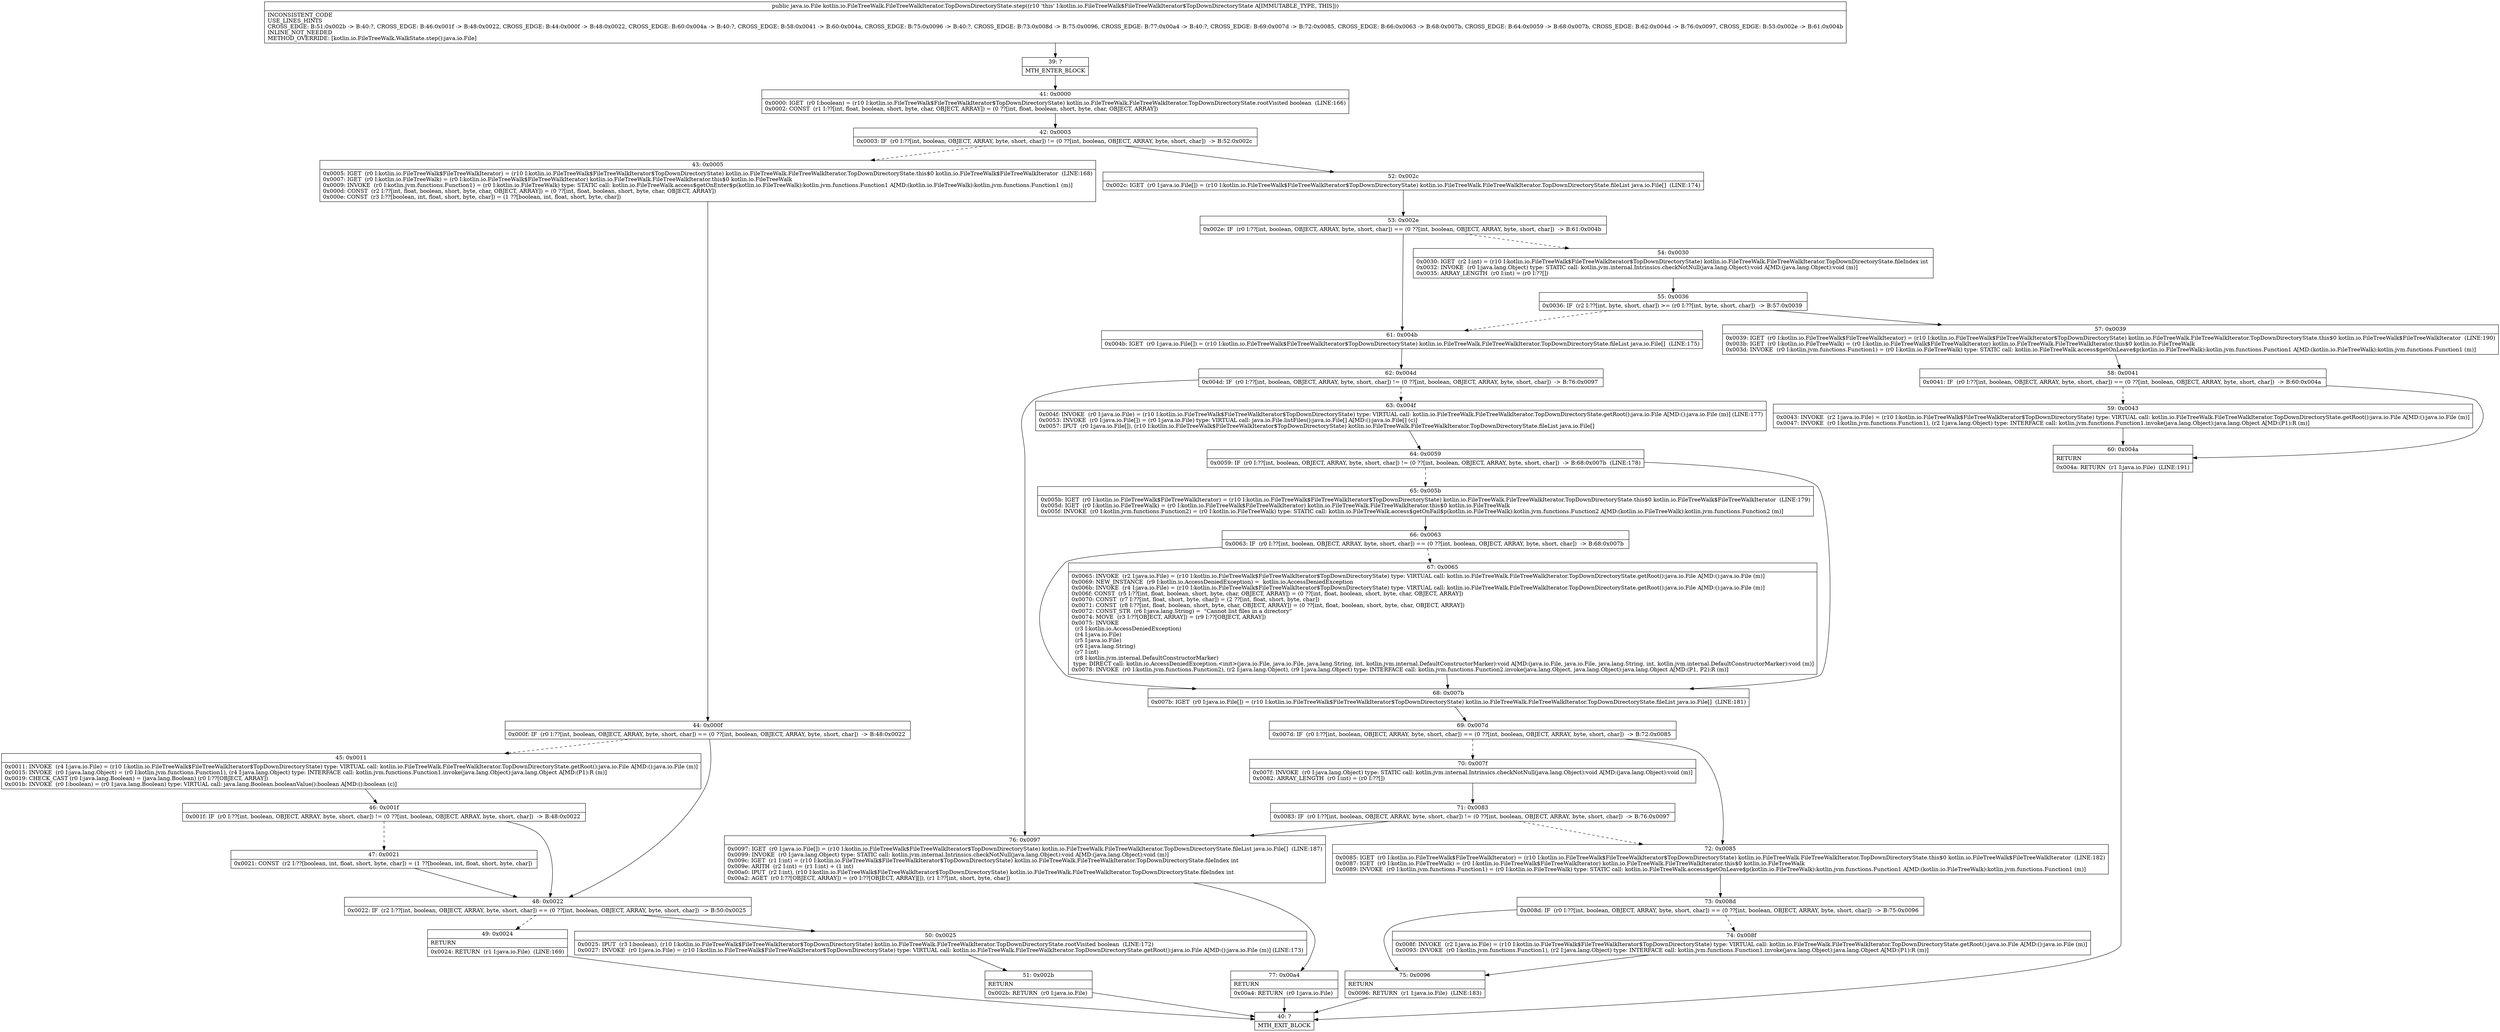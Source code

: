 digraph "CFG forkotlin.io.FileTreeWalk.FileTreeWalkIterator.TopDownDirectoryState.step()Ljava\/io\/File;" {
Node_39 [shape=record,label="{39\:\ ?|MTH_ENTER_BLOCK\l}"];
Node_41 [shape=record,label="{41\:\ 0x0000|0x0000: IGET  (r0 I:boolean) = (r10 I:kotlin.io.FileTreeWalk$FileTreeWalkIterator$TopDownDirectoryState) kotlin.io.FileTreeWalk.FileTreeWalkIterator.TopDownDirectoryState.rootVisited boolean  (LINE:166)\l0x0002: CONST  (r1 I:??[int, float, boolean, short, byte, char, OBJECT, ARRAY]) = (0 ??[int, float, boolean, short, byte, char, OBJECT, ARRAY]) \l}"];
Node_42 [shape=record,label="{42\:\ 0x0003|0x0003: IF  (r0 I:??[int, boolean, OBJECT, ARRAY, byte, short, char]) != (0 ??[int, boolean, OBJECT, ARRAY, byte, short, char])  \-\> B:52:0x002c \l}"];
Node_43 [shape=record,label="{43\:\ 0x0005|0x0005: IGET  (r0 I:kotlin.io.FileTreeWalk$FileTreeWalkIterator) = (r10 I:kotlin.io.FileTreeWalk$FileTreeWalkIterator$TopDownDirectoryState) kotlin.io.FileTreeWalk.FileTreeWalkIterator.TopDownDirectoryState.this$0 kotlin.io.FileTreeWalk$FileTreeWalkIterator  (LINE:168)\l0x0007: IGET  (r0 I:kotlin.io.FileTreeWalk) = (r0 I:kotlin.io.FileTreeWalk$FileTreeWalkIterator) kotlin.io.FileTreeWalk.FileTreeWalkIterator.this$0 kotlin.io.FileTreeWalk \l0x0009: INVOKE  (r0 I:kotlin.jvm.functions.Function1) = (r0 I:kotlin.io.FileTreeWalk) type: STATIC call: kotlin.io.FileTreeWalk.access$getOnEnter$p(kotlin.io.FileTreeWalk):kotlin.jvm.functions.Function1 A[MD:(kotlin.io.FileTreeWalk):kotlin.jvm.functions.Function1 (m)]\l0x000d: CONST  (r2 I:??[int, float, boolean, short, byte, char, OBJECT, ARRAY]) = (0 ??[int, float, boolean, short, byte, char, OBJECT, ARRAY]) \l0x000e: CONST  (r3 I:??[boolean, int, float, short, byte, char]) = (1 ??[boolean, int, float, short, byte, char]) \l}"];
Node_44 [shape=record,label="{44\:\ 0x000f|0x000f: IF  (r0 I:??[int, boolean, OBJECT, ARRAY, byte, short, char]) == (0 ??[int, boolean, OBJECT, ARRAY, byte, short, char])  \-\> B:48:0x0022 \l}"];
Node_45 [shape=record,label="{45\:\ 0x0011|0x0011: INVOKE  (r4 I:java.io.File) = (r10 I:kotlin.io.FileTreeWalk$FileTreeWalkIterator$TopDownDirectoryState) type: VIRTUAL call: kotlin.io.FileTreeWalk.FileTreeWalkIterator.TopDownDirectoryState.getRoot():java.io.File A[MD:():java.io.File (m)]\l0x0015: INVOKE  (r0 I:java.lang.Object) = (r0 I:kotlin.jvm.functions.Function1), (r4 I:java.lang.Object) type: INTERFACE call: kotlin.jvm.functions.Function1.invoke(java.lang.Object):java.lang.Object A[MD:(P1):R (m)]\l0x0019: CHECK_CAST (r0 I:java.lang.Boolean) = (java.lang.Boolean) (r0 I:??[OBJECT, ARRAY]) \l0x001b: INVOKE  (r0 I:boolean) = (r0 I:java.lang.Boolean) type: VIRTUAL call: java.lang.Boolean.booleanValue():boolean A[MD:():boolean (c)]\l}"];
Node_46 [shape=record,label="{46\:\ 0x001f|0x001f: IF  (r0 I:??[int, boolean, OBJECT, ARRAY, byte, short, char]) != (0 ??[int, boolean, OBJECT, ARRAY, byte, short, char])  \-\> B:48:0x0022 \l}"];
Node_47 [shape=record,label="{47\:\ 0x0021|0x0021: CONST  (r2 I:??[boolean, int, float, short, byte, char]) = (1 ??[boolean, int, float, short, byte, char]) \l}"];
Node_48 [shape=record,label="{48\:\ 0x0022|0x0022: IF  (r2 I:??[int, boolean, OBJECT, ARRAY, byte, short, char]) == (0 ??[int, boolean, OBJECT, ARRAY, byte, short, char])  \-\> B:50:0x0025 \l}"];
Node_49 [shape=record,label="{49\:\ 0x0024|RETURN\l|0x0024: RETURN  (r1 I:java.io.File)  (LINE:169)\l}"];
Node_40 [shape=record,label="{40\:\ ?|MTH_EXIT_BLOCK\l}"];
Node_50 [shape=record,label="{50\:\ 0x0025|0x0025: IPUT  (r3 I:boolean), (r10 I:kotlin.io.FileTreeWalk$FileTreeWalkIterator$TopDownDirectoryState) kotlin.io.FileTreeWalk.FileTreeWalkIterator.TopDownDirectoryState.rootVisited boolean  (LINE:172)\l0x0027: INVOKE  (r0 I:java.io.File) = (r10 I:kotlin.io.FileTreeWalk$FileTreeWalkIterator$TopDownDirectoryState) type: VIRTUAL call: kotlin.io.FileTreeWalk.FileTreeWalkIterator.TopDownDirectoryState.getRoot():java.io.File A[MD:():java.io.File (m)] (LINE:173)\l}"];
Node_51 [shape=record,label="{51\:\ 0x002b|RETURN\l|0x002b: RETURN  (r0 I:java.io.File) \l}"];
Node_52 [shape=record,label="{52\:\ 0x002c|0x002c: IGET  (r0 I:java.io.File[]) = (r10 I:kotlin.io.FileTreeWalk$FileTreeWalkIterator$TopDownDirectoryState) kotlin.io.FileTreeWalk.FileTreeWalkIterator.TopDownDirectoryState.fileList java.io.File[]  (LINE:174)\l}"];
Node_53 [shape=record,label="{53\:\ 0x002e|0x002e: IF  (r0 I:??[int, boolean, OBJECT, ARRAY, byte, short, char]) == (0 ??[int, boolean, OBJECT, ARRAY, byte, short, char])  \-\> B:61:0x004b \l}"];
Node_54 [shape=record,label="{54\:\ 0x0030|0x0030: IGET  (r2 I:int) = (r10 I:kotlin.io.FileTreeWalk$FileTreeWalkIterator$TopDownDirectoryState) kotlin.io.FileTreeWalk.FileTreeWalkIterator.TopDownDirectoryState.fileIndex int \l0x0032: INVOKE  (r0 I:java.lang.Object) type: STATIC call: kotlin.jvm.internal.Intrinsics.checkNotNull(java.lang.Object):void A[MD:(java.lang.Object):void (m)]\l0x0035: ARRAY_LENGTH  (r0 I:int) = (r0 I:??[]) \l}"];
Node_55 [shape=record,label="{55\:\ 0x0036|0x0036: IF  (r2 I:??[int, byte, short, char]) \>= (r0 I:??[int, byte, short, char])  \-\> B:57:0x0039 \l}"];
Node_57 [shape=record,label="{57\:\ 0x0039|0x0039: IGET  (r0 I:kotlin.io.FileTreeWalk$FileTreeWalkIterator) = (r10 I:kotlin.io.FileTreeWalk$FileTreeWalkIterator$TopDownDirectoryState) kotlin.io.FileTreeWalk.FileTreeWalkIterator.TopDownDirectoryState.this$0 kotlin.io.FileTreeWalk$FileTreeWalkIterator  (LINE:190)\l0x003b: IGET  (r0 I:kotlin.io.FileTreeWalk) = (r0 I:kotlin.io.FileTreeWalk$FileTreeWalkIterator) kotlin.io.FileTreeWalk.FileTreeWalkIterator.this$0 kotlin.io.FileTreeWalk \l0x003d: INVOKE  (r0 I:kotlin.jvm.functions.Function1) = (r0 I:kotlin.io.FileTreeWalk) type: STATIC call: kotlin.io.FileTreeWalk.access$getOnLeave$p(kotlin.io.FileTreeWalk):kotlin.jvm.functions.Function1 A[MD:(kotlin.io.FileTreeWalk):kotlin.jvm.functions.Function1 (m)]\l}"];
Node_58 [shape=record,label="{58\:\ 0x0041|0x0041: IF  (r0 I:??[int, boolean, OBJECT, ARRAY, byte, short, char]) == (0 ??[int, boolean, OBJECT, ARRAY, byte, short, char])  \-\> B:60:0x004a \l}"];
Node_59 [shape=record,label="{59\:\ 0x0043|0x0043: INVOKE  (r2 I:java.io.File) = (r10 I:kotlin.io.FileTreeWalk$FileTreeWalkIterator$TopDownDirectoryState) type: VIRTUAL call: kotlin.io.FileTreeWalk.FileTreeWalkIterator.TopDownDirectoryState.getRoot():java.io.File A[MD:():java.io.File (m)]\l0x0047: INVOKE  (r0 I:kotlin.jvm.functions.Function1), (r2 I:java.lang.Object) type: INTERFACE call: kotlin.jvm.functions.Function1.invoke(java.lang.Object):java.lang.Object A[MD:(P1):R (m)]\l}"];
Node_60 [shape=record,label="{60\:\ 0x004a|RETURN\l|0x004a: RETURN  (r1 I:java.io.File)  (LINE:191)\l}"];
Node_61 [shape=record,label="{61\:\ 0x004b|0x004b: IGET  (r0 I:java.io.File[]) = (r10 I:kotlin.io.FileTreeWalk$FileTreeWalkIterator$TopDownDirectoryState) kotlin.io.FileTreeWalk.FileTreeWalkIterator.TopDownDirectoryState.fileList java.io.File[]  (LINE:175)\l}"];
Node_62 [shape=record,label="{62\:\ 0x004d|0x004d: IF  (r0 I:??[int, boolean, OBJECT, ARRAY, byte, short, char]) != (0 ??[int, boolean, OBJECT, ARRAY, byte, short, char])  \-\> B:76:0x0097 \l}"];
Node_63 [shape=record,label="{63\:\ 0x004f|0x004f: INVOKE  (r0 I:java.io.File) = (r10 I:kotlin.io.FileTreeWalk$FileTreeWalkIterator$TopDownDirectoryState) type: VIRTUAL call: kotlin.io.FileTreeWalk.FileTreeWalkIterator.TopDownDirectoryState.getRoot():java.io.File A[MD:():java.io.File (m)] (LINE:177)\l0x0053: INVOKE  (r0 I:java.io.File[]) = (r0 I:java.io.File) type: VIRTUAL call: java.io.File.listFiles():java.io.File[] A[MD:():java.io.File[] (c)]\l0x0057: IPUT  (r0 I:java.io.File[]), (r10 I:kotlin.io.FileTreeWalk$FileTreeWalkIterator$TopDownDirectoryState) kotlin.io.FileTreeWalk.FileTreeWalkIterator.TopDownDirectoryState.fileList java.io.File[] \l}"];
Node_64 [shape=record,label="{64\:\ 0x0059|0x0059: IF  (r0 I:??[int, boolean, OBJECT, ARRAY, byte, short, char]) != (0 ??[int, boolean, OBJECT, ARRAY, byte, short, char])  \-\> B:68:0x007b  (LINE:178)\l}"];
Node_65 [shape=record,label="{65\:\ 0x005b|0x005b: IGET  (r0 I:kotlin.io.FileTreeWalk$FileTreeWalkIterator) = (r10 I:kotlin.io.FileTreeWalk$FileTreeWalkIterator$TopDownDirectoryState) kotlin.io.FileTreeWalk.FileTreeWalkIterator.TopDownDirectoryState.this$0 kotlin.io.FileTreeWalk$FileTreeWalkIterator  (LINE:179)\l0x005d: IGET  (r0 I:kotlin.io.FileTreeWalk) = (r0 I:kotlin.io.FileTreeWalk$FileTreeWalkIterator) kotlin.io.FileTreeWalk.FileTreeWalkIterator.this$0 kotlin.io.FileTreeWalk \l0x005f: INVOKE  (r0 I:kotlin.jvm.functions.Function2) = (r0 I:kotlin.io.FileTreeWalk) type: STATIC call: kotlin.io.FileTreeWalk.access$getOnFail$p(kotlin.io.FileTreeWalk):kotlin.jvm.functions.Function2 A[MD:(kotlin.io.FileTreeWalk):kotlin.jvm.functions.Function2 (m)]\l}"];
Node_66 [shape=record,label="{66\:\ 0x0063|0x0063: IF  (r0 I:??[int, boolean, OBJECT, ARRAY, byte, short, char]) == (0 ??[int, boolean, OBJECT, ARRAY, byte, short, char])  \-\> B:68:0x007b \l}"];
Node_67 [shape=record,label="{67\:\ 0x0065|0x0065: INVOKE  (r2 I:java.io.File) = (r10 I:kotlin.io.FileTreeWalk$FileTreeWalkIterator$TopDownDirectoryState) type: VIRTUAL call: kotlin.io.FileTreeWalk.FileTreeWalkIterator.TopDownDirectoryState.getRoot():java.io.File A[MD:():java.io.File (m)]\l0x0069: NEW_INSTANCE  (r9 I:kotlin.io.AccessDeniedException) =  kotlin.io.AccessDeniedException \l0x006b: INVOKE  (r4 I:java.io.File) = (r10 I:kotlin.io.FileTreeWalk$FileTreeWalkIterator$TopDownDirectoryState) type: VIRTUAL call: kotlin.io.FileTreeWalk.FileTreeWalkIterator.TopDownDirectoryState.getRoot():java.io.File A[MD:():java.io.File (m)]\l0x006f: CONST  (r5 I:??[int, float, boolean, short, byte, char, OBJECT, ARRAY]) = (0 ??[int, float, boolean, short, byte, char, OBJECT, ARRAY]) \l0x0070: CONST  (r7 I:??[int, float, short, byte, char]) = (2 ??[int, float, short, byte, char]) \l0x0071: CONST  (r8 I:??[int, float, boolean, short, byte, char, OBJECT, ARRAY]) = (0 ??[int, float, boolean, short, byte, char, OBJECT, ARRAY]) \l0x0072: CONST_STR  (r6 I:java.lang.String) =  \"Cannot list files in a directory\" \l0x0074: MOVE  (r3 I:??[OBJECT, ARRAY]) = (r9 I:??[OBJECT, ARRAY]) \l0x0075: INVOKE  \l  (r3 I:kotlin.io.AccessDeniedException)\l  (r4 I:java.io.File)\l  (r5 I:java.io.File)\l  (r6 I:java.lang.String)\l  (r7 I:int)\l  (r8 I:kotlin.jvm.internal.DefaultConstructorMarker)\l type: DIRECT call: kotlin.io.AccessDeniedException.\<init\>(java.io.File, java.io.File, java.lang.String, int, kotlin.jvm.internal.DefaultConstructorMarker):void A[MD:(java.io.File, java.io.File, java.lang.String, int, kotlin.jvm.internal.DefaultConstructorMarker):void (m)]\l0x0078: INVOKE  (r0 I:kotlin.jvm.functions.Function2), (r2 I:java.lang.Object), (r9 I:java.lang.Object) type: INTERFACE call: kotlin.jvm.functions.Function2.invoke(java.lang.Object, java.lang.Object):java.lang.Object A[MD:(P1, P2):R (m)]\l}"];
Node_68 [shape=record,label="{68\:\ 0x007b|0x007b: IGET  (r0 I:java.io.File[]) = (r10 I:kotlin.io.FileTreeWalk$FileTreeWalkIterator$TopDownDirectoryState) kotlin.io.FileTreeWalk.FileTreeWalkIterator.TopDownDirectoryState.fileList java.io.File[]  (LINE:181)\l}"];
Node_69 [shape=record,label="{69\:\ 0x007d|0x007d: IF  (r0 I:??[int, boolean, OBJECT, ARRAY, byte, short, char]) == (0 ??[int, boolean, OBJECT, ARRAY, byte, short, char])  \-\> B:72:0x0085 \l}"];
Node_70 [shape=record,label="{70\:\ 0x007f|0x007f: INVOKE  (r0 I:java.lang.Object) type: STATIC call: kotlin.jvm.internal.Intrinsics.checkNotNull(java.lang.Object):void A[MD:(java.lang.Object):void (m)]\l0x0082: ARRAY_LENGTH  (r0 I:int) = (r0 I:??[]) \l}"];
Node_71 [shape=record,label="{71\:\ 0x0083|0x0083: IF  (r0 I:??[int, boolean, OBJECT, ARRAY, byte, short, char]) != (0 ??[int, boolean, OBJECT, ARRAY, byte, short, char])  \-\> B:76:0x0097 \l}"];
Node_72 [shape=record,label="{72\:\ 0x0085|0x0085: IGET  (r0 I:kotlin.io.FileTreeWalk$FileTreeWalkIterator) = (r10 I:kotlin.io.FileTreeWalk$FileTreeWalkIterator$TopDownDirectoryState) kotlin.io.FileTreeWalk.FileTreeWalkIterator.TopDownDirectoryState.this$0 kotlin.io.FileTreeWalk$FileTreeWalkIterator  (LINE:182)\l0x0087: IGET  (r0 I:kotlin.io.FileTreeWalk) = (r0 I:kotlin.io.FileTreeWalk$FileTreeWalkIterator) kotlin.io.FileTreeWalk.FileTreeWalkIterator.this$0 kotlin.io.FileTreeWalk \l0x0089: INVOKE  (r0 I:kotlin.jvm.functions.Function1) = (r0 I:kotlin.io.FileTreeWalk) type: STATIC call: kotlin.io.FileTreeWalk.access$getOnLeave$p(kotlin.io.FileTreeWalk):kotlin.jvm.functions.Function1 A[MD:(kotlin.io.FileTreeWalk):kotlin.jvm.functions.Function1 (m)]\l}"];
Node_73 [shape=record,label="{73\:\ 0x008d|0x008d: IF  (r0 I:??[int, boolean, OBJECT, ARRAY, byte, short, char]) == (0 ??[int, boolean, OBJECT, ARRAY, byte, short, char])  \-\> B:75:0x0096 \l}"];
Node_74 [shape=record,label="{74\:\ 0x008f|0x008f: INVOKE  (r2 I:java.io.File) = (r10 I:kotlin.io.FileTreeWalk$FileTreeWalkIterator$TopDownDirectoryState) type: VIRTUAL call: kotlin.io.FileTreeWalk.FileTreeWalkIterator.TopDownDirectoryState.getRoot():java.io.File A[MD:():java.io.File (m)]\l0x0093: INVOKE  (r0 I:kotlin.jvm.functions.Function1), (r2 I:java.lang.Object) type: INTERFACE call: kotlin.jvm.functions.Function1.invoke(java.lang.Object):java.lang.Object A[MD:(P1):R (m)]\l}"];
Node_75 [shape=record,label="{75\:\ 0x0096|RETURN\l|0x0096: RETURN  (r1 I:java.io.File)  (LINE:183)\l}"];
Node_76 [shape=record,label="{76\:\ 0x0097|0x0097: IGET  (r0 I:java.io.File[]) = (r10 I:kotlin.io.FileTreeWalk$FileTreeWalkIterator$TopDownDirectoryState) kotlin.io.FileTreeWalk.FileTreeWalkIterator.TopDownDirectoryState.fileList java.io.File[]  (LINE:187)\l0x0099: INVOKE  (r0 I:java.lang.Object) type: STATIC call: kotlin.jvm.internal.Intrinsics.checkNotNull(java.lang.Object):void A[MD:(java.lang.Object):void (m)]\l0x009c: IGET  (r1 I:int) = (r10 I:kotlin.io.FileTreeWalk$FileTreeWalkIterator$TopDownDirectoryState) kotlin.io.FileTreeWalk.FileTreeWalkIterator.TopDownDirectoryState.fileIndex int \l0x009e: ARITH  (r2 I:int) = (r1 I:int) + (1 int) \l0x00a0: IPUT  (r2 I:int), (r10 I:kotlin.io.FileTreeWalk$FileTreeWalkIterator$TopDownDirectoryState) kotlin.io.FileTreeWalk.FileTreeWalkIterator.TopDownDirectoryState.fileIndex int \l0x00a2: AGET  (r0 I:??[OBJECT, ARRAY]) = (r0 I:??[OBJECT, ARRAY][]), (r1 I:??[int, short, byte, char]) \l}"];
Node_77 [shape=record,label="{77\:\ 0x00a4|RETURN\l|0x00a4: RETURN  (r0 I:java.io.File) \l}"];
MethodNode[shape=record,label="{public java.io.File kotlin.io.FileTreeWalk.FileTreeWalkIterator.TopDownDirectoryState.step((r10 'this' I:kotlin.io.FileTreeWalk$FileTreeWalkIterator$TopDownDirectoryState A[IMMUTABLE_TYPE, THIS]))  | INCONSISTENT_CODE\lUSE_LINES_HINTS\lCROSS_EDGE: B:51:0x002b \-\> B:40:?, CROSS_EDGE: B:46:0x001f \-\> B:48:0x0022, CROSS_EDGE: B:44:0x000f \-\> B:48:0x0022, CROSS_EDGE: B:60:0x004a \-\> B:40:?, CROSS_EDGE: B:58:0x0041 \-\> B:60:0x004a, CROSS_EDGE: B:75:0x0096 \-\> B:40:?, CROSS_EDGE: B:73:0x008d \-\> B:75:0x0096, CROSS_EDGE: B:77:0x00a4 \-\> B:40:?, CROSS_EDGE: B:69:0x007d \-\> B:72:0x0085, CROSS_EDGE: B:66:0x0063 \-\> B:68:0x007b, CROSS_EDGE: B:64:0x0059 \-\> B:68:0x007b, CROSS_EDGE: B:62:0x004d \-\> B:76:0x0097, CROSS_EDGE: B:53:0x002e \-\> B:61:0x004b\lINLINE_NOT_NEEDED\lMETHOD_OVERRIDE: [kotlin.io.FileTreeWalk.WalkState.step():java.io.File]\l}"];
MethodNode -> Node_39;Node_39 -> Node_41;
Node_41 -> Node_42;
Node_42 -> Node_43[style=dashed];
Node_42 -> Node_52;
Node_43 -> Node_44;
Node_44 -> Node_45[style=dashed];
Node_44 -> Node_48;
Node_45 -> Node_46;
Node_46 -> Node_47[style=dashed];
Node_46 -> Node_48;
Node_47 -> Node_48;
Node_48 -> Node_49[style=dashed];
Node_48 -> Node_50;
Node_49 -> Node_40;
Node_50 -> Node_51;
Node_51 -> Node_40;
Node_52 -> Node_53;
Node_53 -> Node_54[style=dashed];
Node_53 -> Node_61;
Node_54 -> Node_55;
Node_55 -> Node_57;
Node_55 -> Node_61[style=dashed];
Node_57 -> Node_58;
Node_58 -> Node_59[style=dashed];
Node_58 -> Node_60;
Node_59 -> Node_60;
Node_60 -> Node_40;
Node_61 -> Node_62;
Node_62 -> Node_63[style=dashed];
Node_62 -> Node_76;
Node_63 -> Node_64;
Node_64 -> Node_65[style=dashed];
Node_64 -> Node_68;
Node_65 -> Node_66;
Node_66 -> Node_67[style=dashed];
Node_66 -> Node_68;
Node_67 -> Node_68;
Node_68 -> Node_69;
Node_69 -> Node_70[style=dashed];
Node_69 -> Node_72;
Node_70 -> Node_71;
Node_71 -> Node_72[style=dashed];
Node_71 -> Node_76;
Node_72 -> Node_73;
Node_73 -> Node_74[style=dashed];
Node_73 -> Node_75;
Node_74 -> Node_75;
Node_75 -> Node_40;
Node_76 -> Node_77;
Node_77 -> Node_40;
}

